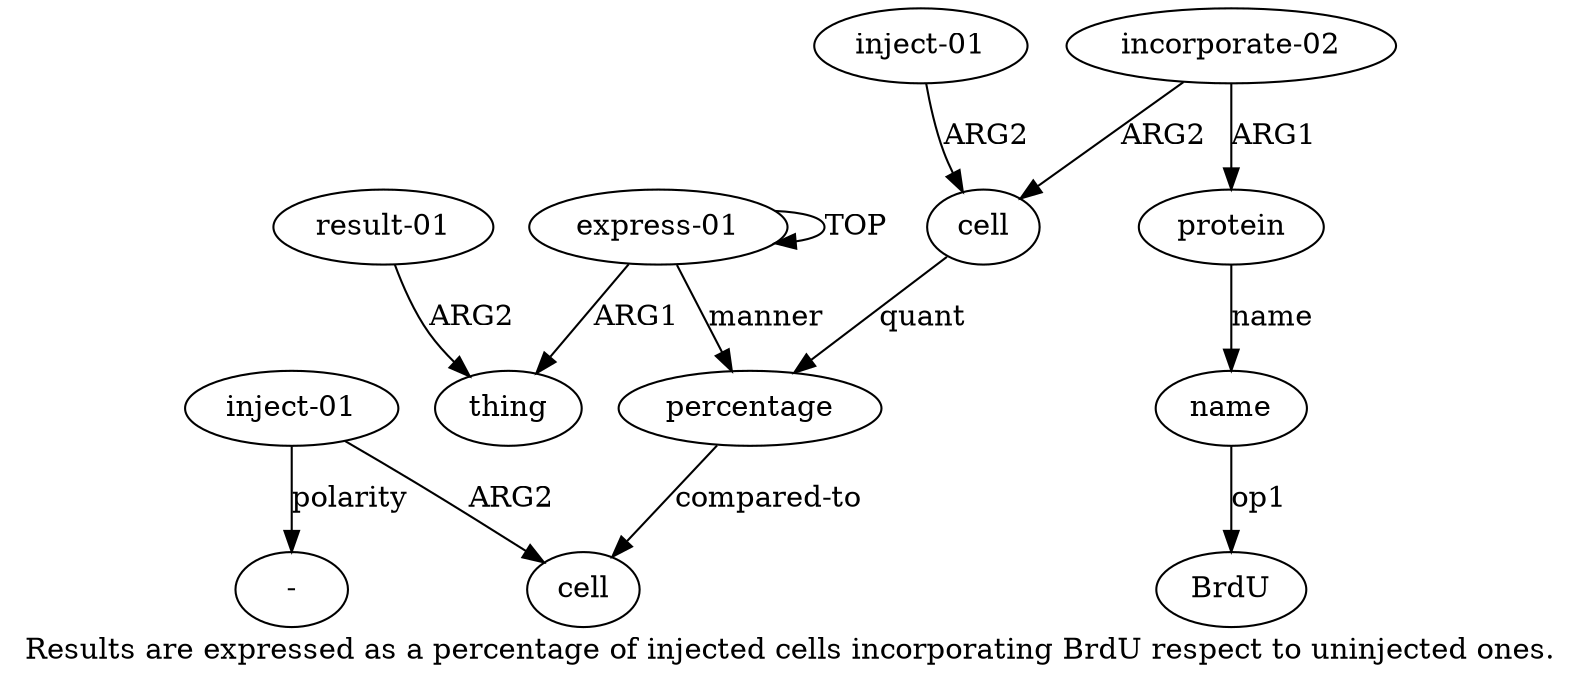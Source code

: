 digraph  {
	graph [label="Results are expressed as a percentage of injected cells incorporating BrdU respect to uninjected ones."];
	node [label="\N"];
	a10	 [color=black,
		gold_ind=10,
		gold_label="inject-01",
		label="inject-01",
		test_ind=10,
		test_label="inject-01"];
	a9	 [color=black,
		gold_ind=9,
		gold_label=cell,
		label=cell,
		test_ind=9,
		test_label=cell];
	a10 -> a9 [key=0,
	color=black,
	gold_label=ARG2,
	label=ARG2,
	test_label=ARG2];
"a10 -" [color=black,
	gold_ind=-1,
	gold_label="-",
	label="-",
	test_ind=-1,
	test_label="-"];
a10 -> "a10 -" [key=0,
color=black,
gold_label=polarity,
label=polarity,
test_label=polarity];
"a8 BrdU" [color=black,
gold_ind=-1,
gold_label=BrdU,
label=BrdU,
test_ind=-1,
test_label=BrdU];
a1 [color=black,
gold_ind=1,
gold_label=thing,
label=thing,
test_ind=1,
test_label=thing];
a0 [color=black,
gold_ind=0,
gold_label="express-01",
label="express-01",
test_ind=0,
test_label="express-01"];
a0 -> a1 [key=0,
color=black,
gold_label=ARG1,
label=ARG1,
test_label=ARG1];
a0 -> a0 [key=0,
color=black,
gold_label=TOP,
label=TOP,
test_label=TOP];
a3 [color=black,
gold_ind=3,
gold_label=percentage,
label=percentage,
test_ind=3,
test_label=percentage];
a0 -> a3 [key=0,
color=black,
gold_label=manner,
label=manner,
test_label=manner];
a3 -> a9 [key=0,
color=black,
gold_label="compared-to",
label="compared-to",
test_label="compared-to"];
a2 [color=black,
gold_ind=2,
gold_label="result-01",
label="result-01",
test_ind=2,
test_label="result-01"];
a2 -> a1 [key=0,
color=black,
gold_label=ARG2,
label=ARG2,
test_label=ARG2];
a5 [color=black,
gold_ind=5,
gold_label="inject-01",
label="inject-01",
test_ind=5,
test_label="inject-01"];
a4 [color=black,
gold_ind=4,
gold_label=cell,
label=cell,
test_ind=4,
test_label=cell];
a5 -> a4 [key=0,
color=black,
gold_label=ARG2,
label=ARG2,
test_label=ARG2];
a4 -> a3 [key=0,
color=black,
gold_label=quant,
label=quant,
test_label=quant];
a7 [color=black,
gold_ind=7,
gold_label=protein,
label=protein,
test_ind=7,
test_label=protein];
a8 [color=black,
gold_ind=8,
gold_label=name,
label=name,
test_ind=8,
test_label=name];
a7 -> a8 [key=0,
color=black,
gold_label=name,
label=name,
test_label=name];
a6 [color=black,
gold_ind=6,
gold_label="incorporate-02",
label="incorporate-02",
test_ind=6,
test_label="incorporate-02"];
a6 -> a4 [key=0,
color=black,
gold_label=ARG2,
label=ARG2,
test_label=ARG2];
a6 -> a7 [key=0,
color=black,
gold_label=ARG1,
label=ARG1,
test_label=ARG1];
a8 -> "a8 BrdU" [key=0,
color=black,
gold_label=op1,
label=op1,
test_label=op1];
}

